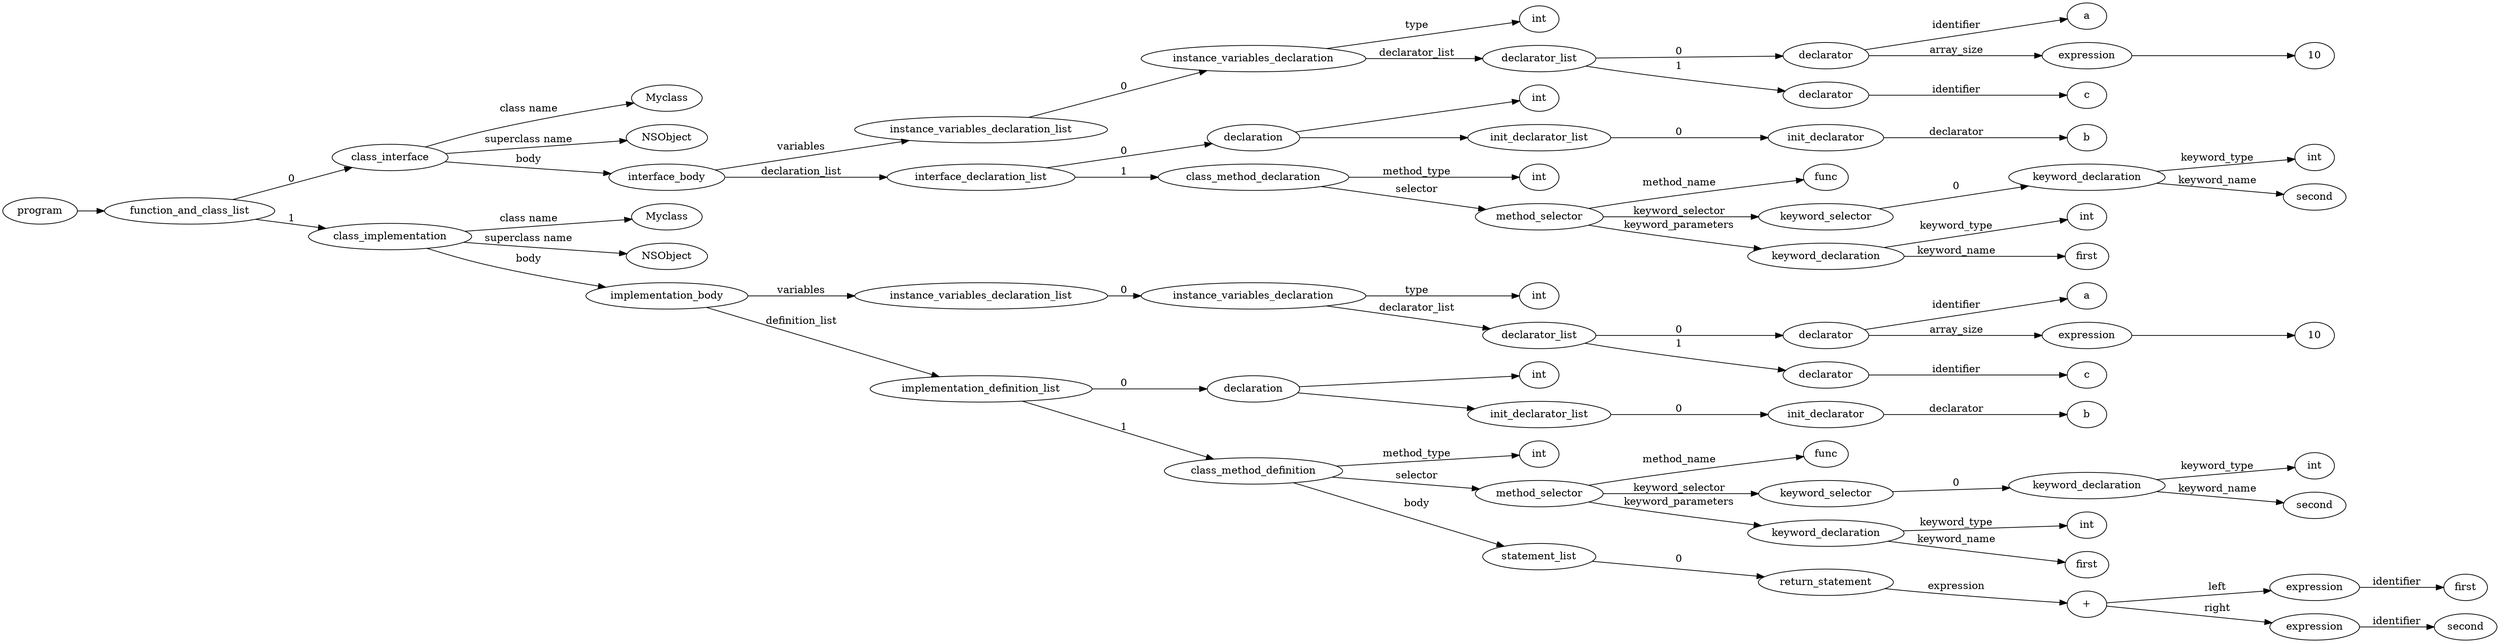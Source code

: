 digraph ObjectiveC { rankdir="LR";
52[label="program"];
52->23;
23[label="function_and_class_list"];
23->22[label="0"];
22[label="class_interface"];
22.1 [label="Myclass"];
22->22.1 [label="class name"];
22.2 [label="NSObject"];
22->22.2 [label="superclass name"];
22->21[label="body"];
21[label="interface_body"];
21->7[label="variables"];
7[label="instance_variables_declaration_list"];
7->6[label="0"];
6[label="instance_variables_declaration"];
6->0[label="type"];
0[label="int"];
6->4[label="declarator_list"];
4[label="declarator_list"];
4->3[label="0"];
3[label="declarator"];
3.1 [label="a"];
3->3.1[label="identifier"];
3->2[label="array_size"];
2[label="expression"];
2->1;
1[label="10"];
4->5[label="1"];
5[label="declarator"];
5.1 [label="c"];
5->5.1[label="identifier"];
21->12[label="declaration_list"];
12[label="interface_declaration_list"];
12->11[label="0"];
11[label="declaration"];
11->8;
8[label="int"];
11->10;
10[label="init_declarator_list"];
10->9[label="0"];
9[label="init_declarator"];
9.1 [label="b"];
9->9.1[label="declarator"];
12->20[label="1"];
20[label="class_method_declaration"];
20->13[label="method_type"];
13[label="int"];
20->19[label="selector"];
19[label="method_selector"];
19->19.1 [label="method_name"];
19.1 [label="func"];
19->18[label="keyword_selector"];
18[label="keyword_selector"];
18->17[label="0"];
17[label="keyword_declaration"];
17->16[label="keyword_type"];
16[label="int"];
17->17.2 [label="keyword_name"];
17.2 [label="second"];
19->15[label="keyword_parameters"];
15[label="keyword_declaration"];
15->14[label="keyword_type"];
14[label="int"];
15->15.2 [label="keyword_name"];
15.2 [label="first"];
23->51[label="1"];
51[label="class_implementation"];
51.1 [label="Myclass"];
51->51.1 [label="class name"];
51.2 [label="NSObject"];
51->51.2 [label="superclass name"];
51->50[label="body"];
50[label="implementation_body"];
50->31[label="variables"];
31[label="instance_variables_declaration_list"];
31->30[label="0"];
30[label="instance_variables_declaration"];
30->24[label="type"];
24[label="int"];
30->28[label="declarator_list"];
28[label="declarator_list"];
28->27[label="0"];
27[label="declarator"];
27.1 [label="a"];
27->27.1[label="identifier"];
27->26[label="array_size"];
26[label="expression"];
26->25;
25[label="10"];
28->29[label="1"];
29[label="declarator"];
29.1 [label="c"];
29->29.1[label="identifier"];
50->36[label="definition_list"];
36[label="implementation_definition_list"];
36->35[label="0"];
35[label="declaration"];
35->32;
32[label="int"];
35->34;
34[label="init_declarator_list"];
34->33[label="0"];
33[label="init_declarator"];
33.1 [label="b"];
33->33.1[label="declarator"];
36->49[label="1"];
49[label="class_method_definition"];
49->37[label="method_type"];
37[label="int"];
49->43[label="selector"];
43[label="method_selector"];
43->43.1 [label="method_name"];
43.1 [label="func"];
43->42[label="keyword_selector"];
42[label="keyword_selector"];
42->41[label="0"];
41[label="keyword_declaration"];
41->40[label="keyword_type"];
40[label="int"];
41->41.2 [label="keyword_name"];
41.2 [label="second"];
43->39[label="keyword_parameters"];
39[label="keyword_declaration"];
39->38[label="keyword_type"];
38[label="int"];
39->39.2 [label="keyword_name"];
39.2 [label="first"];
49->48[label="body"];
48[label="statement_list"];
48->47[label="0"];
47[label="return_statement"];
47->46[label="expression"];
46[label="expression"];
46[label="+"];
46->44[label="left"];
44[label="expression"];
44->44.1 [label="identifier"];44.1[label="first"];
46->45[label="right"];
45[label="expression"];
45->45.1 [label="identifier"];45.1[label="second"];
}
